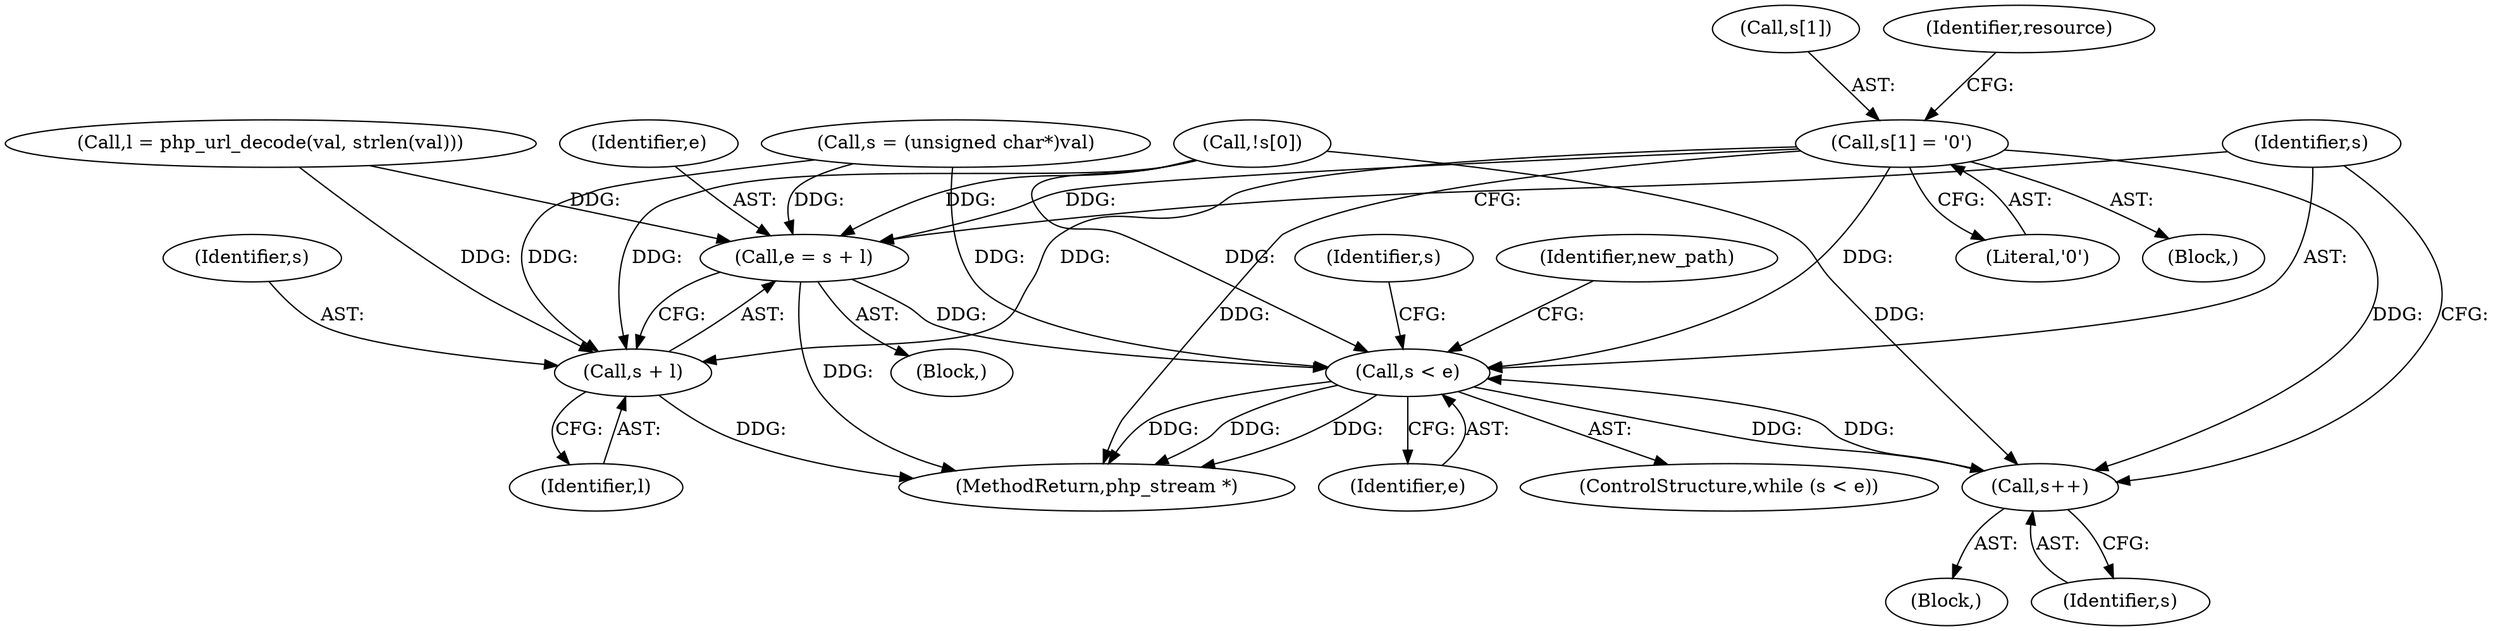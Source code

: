 digraph "0_php-src_523f230c831d7b33353203fa34aee4e92ac12bba@array" {
"1003043" [label="(Call,s[1] = '\0')"];
"1003196" [label="(Call,e = s + l)"];
"1003202" [label="(Call,s < e)"];
"1003212" [label="(Call,s++)"];
"1003198" [label="(Call,s + l)"];
"1003212" [label="(Call,s++)"];
"1003003" [label="(Block,)"];
"1003205" [label="(Block,)"];
"1003209" [label="(Identifier,s)"];
"1003198" [label="(Call,s + l)"];
"1003196" [label="(Call,e = s + l)"];
"1003047" [label="(Literal,'\0')"];
"1003213" [label="(Identifier,s)"];
"1003233" [label="(MethodReturn,php_stream *)"];
"1003204" [label="(Identifier,e)"];
"1003197" [label="(Identifier,e)"];
"1003044" [label="(Call,s[1])"];
"1003051" [label="(Identifier,resource)"];
"1003043" [label="(Call,s[1] = '\0')"];
"1003203" [label="(Identifier,s)"];
"1003201" [label="(ControlStructure,while (s < e))"];
"1003185" [label="(Call,l = php_url_decode(val, strlen(val)))"];
"1003191" [label="(Call,s = (unsigned char*)val)"];
"1003200" [label="(Identifier,l)"];
"1003199" [label="(Identifier,s)"];
"1003202" [label="(Call,s < e)"];
"1003022" [label="(Call,!s[0])"];
"1003181" [label="(Block,)"];
"1003217" [label="(Identifier,new_path)"];
"1003043" -> "1003003"  [label="AST: "];
"1003043" -> "1003047"  [label="CFG: "];
"1003044" -> "1003043"  [label="AST: "];
"1003047" -> "1003043"  [label="AST: "];
"1003051" -> "1003043"  [label="CFG: "];
"1003043" -> "1003233"  [label="DDG: "];
"1003043" -> "1003196"  [label="DDG: "];
"1003043" -> "1003198"  [label="DDG: "];
"1003043" -> "1003202"  [label="DDG: "];
"1003043" -> "1003212"  [label="DDG: "];
"1003196" -> "1003181"  [label="AST: "];
"1003196" -> "1003198"  [label="CFG: "];
"1003197" -> "1003196"  [label="AST: "];
"1003198" -> "1003196"  [label="AST: "];
"1003203" -> "1003196"  [label="CFG: "];
"1003196" -> "1003233"  [label="DDG: "];
"1003191" -> "1003196"  [label="DDG: "];
"1003022" -> "1003196"  [label="DDG: "];
"1003185" -> "1003196"  [label="DDG: "];
"1003196" -> "1003202"  [label="DDG: "];
"1003202" -> "1003201"  [label="AST: "];
"1003202" -> "1003204"  [label="CFG: "];
"1003203" -> "1003202"  [label="AST: "];
"1003204" -> "1003202"  [label="AST: "];
"1003209" -> "1003202"  [label="CFG: "];
"1003217" -> "1003202"  [label="CFG: "];
"1003202" -> "1003233"  [label="DDG: "];
"1003202" -> "1003233"  [label="DDG: "];
"1003202" -> "1003233"  [label="DDG: "];
"1003022" -> "1003202"  [label="DDG: "];
"1003212" -> "1003202"  [label="DDG: "];
"1003191" -> "1003202"  [label="DDG: "];
"1003202" -> "1003212"  [label="DDG: "];
"1003212" -> "1003205"  [label="AST: "];
"1003212" -> "1003213"  [label="CFG: "];
"1003213" -> "1003212"  [label="AST: "];
"1003203" -> "1003212"  [label="CFG: "];
"1003022" -> "1003212"  [label="DDG: "];
"1003198" -> "1003200"  [label="CFG: "];
"1003199" -> "1003198"  [label="AST: "];
"1003200" -> "1003198"  [label="AST: "];
"1003198" -> "1003233"  [label="DDG: "];
"1003191" -> "1003198"  [label="DDG: "];
"1003022" -> "1003198"  [label="DDG: "];
"1003185" -> "1003198"  [label="DDG: "];
}
